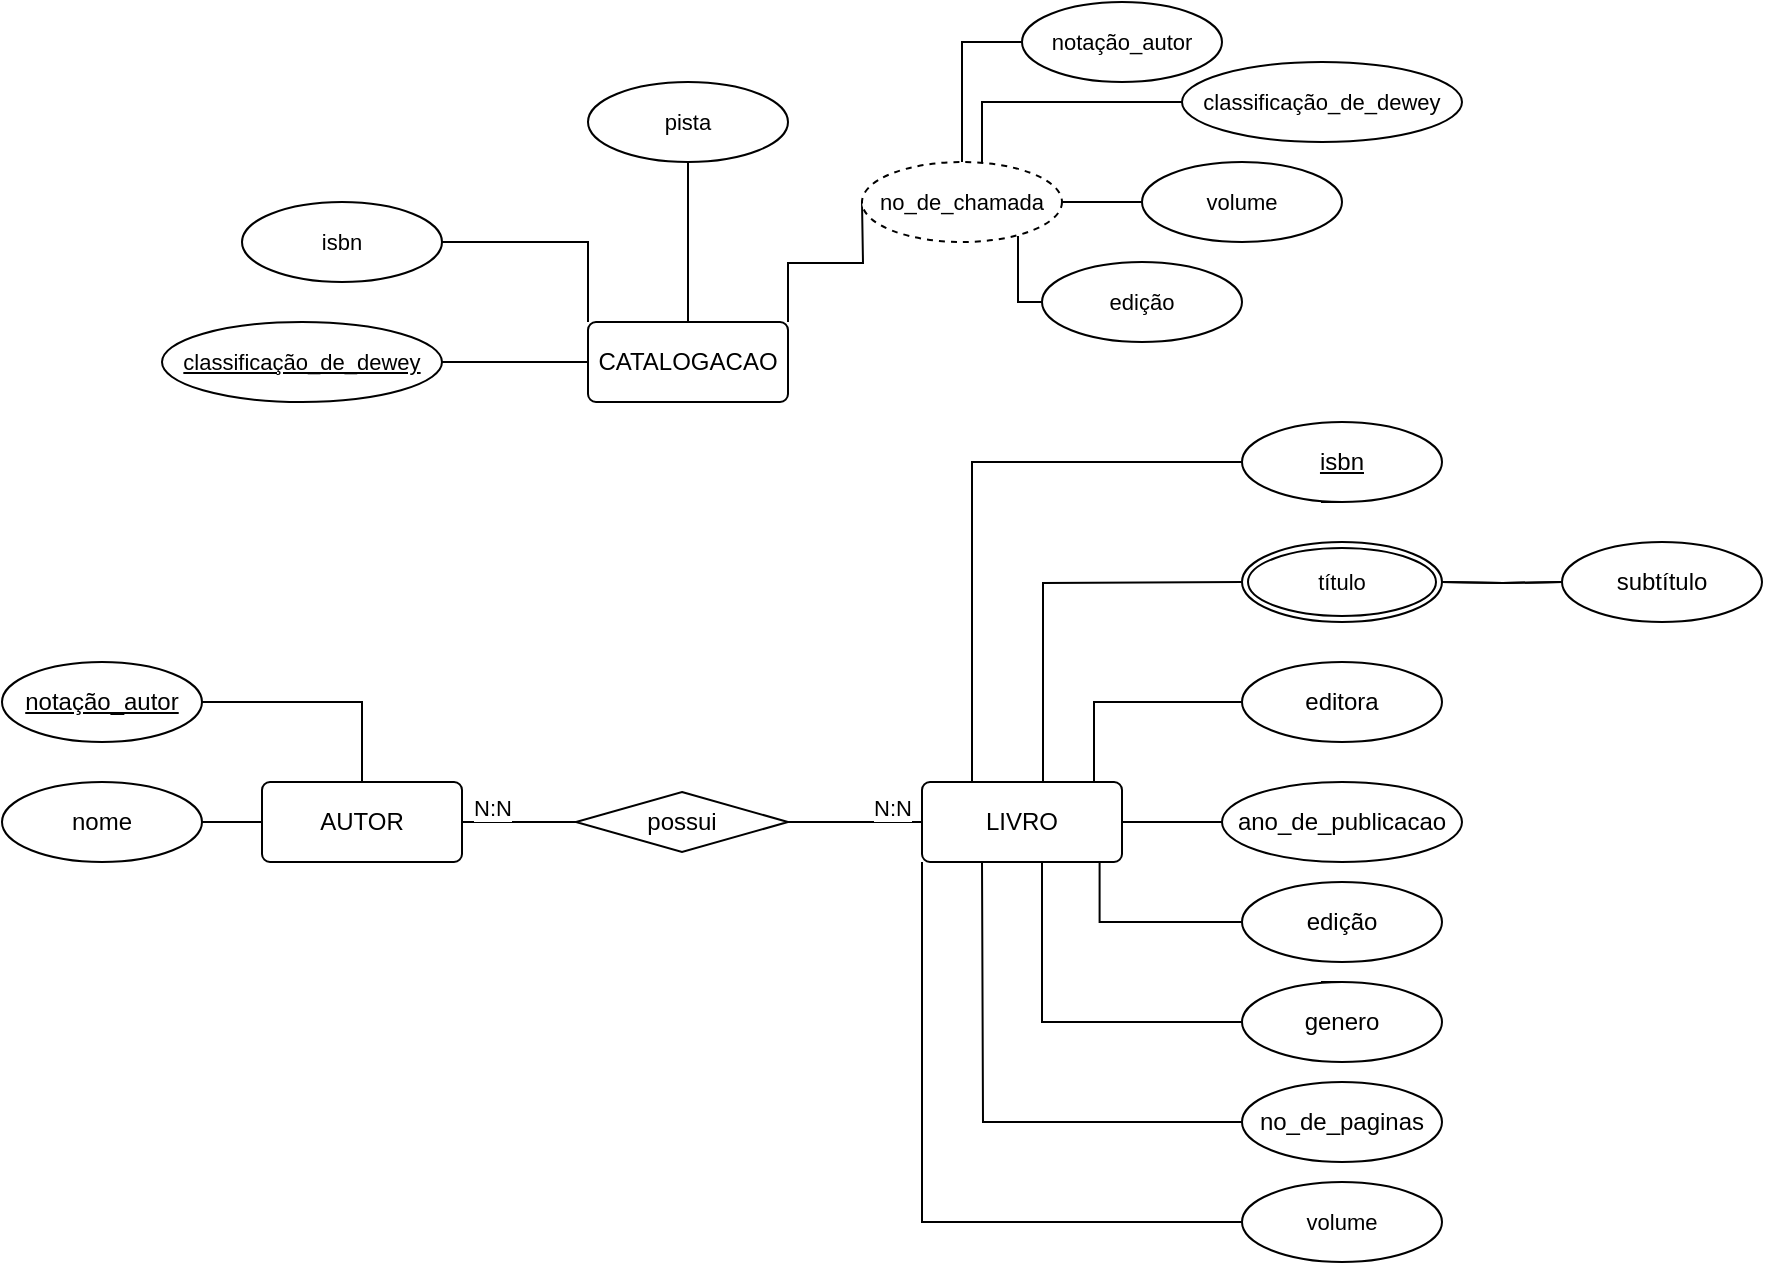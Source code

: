 <mxfile version="26.2.2">
  <diagram name="Página-1" id="CUABwqQ-d0Yb38siOlgN">
    <mxGraphModel dx="1428" dy="2010" grid="1" gridSize="10" guides="1" tooltips="1" connect="1" arrows="1" fold="1" page="1" pageScale="1" pageWidth="827" pageHeight="1169" math="0" shadow="0">
      <root>
        <mxCell id="0" />
        <mxCell id="1" parent="0" />
        <mxCell id="1DjiUxDrEVGoeN44snmC-1" style="edgeStyle=orthogonalEdgeStyle;shape=connector;rounded=0;orthogonalLoop=1;jettySize=auto;html=1;exitX=1;exitY=0.5;exitDx=0;exitDy=0;strokeColor=default;align=center;verticalAlign=middle;fontFamily=Helvetica;fontSize=11;fontColor=default;labelBackgroundColor=default;startFill=0;endArrow=none;" parent="1" source="1DjiUxDrEVGoeN44snmC-2" target="1DjiUxDrEVGoeN44snmC-22" edge="1">
          <mxGeometry relative="1" as="geometry" />
        </mxCell>
        <mxCell id="1DjiUxDrEVGoeN44snmC-2" value="AUTOR" style="rounded=1;arcSize=10;whiteSpace=wrap;html=1;align=center;" parent="1" vertex="1">
          <mxGeometry x="160" y="150" width="100" height="40" as="geometry" />
        </mxCell>
        <mxCell id="1DjiUxDrEVGoeN44snmC-3" style="edgeStyle=orthogonalEdgeStyle;rounded=0;orthogonalLoop=1;jettySize=auto;html=1;exitX=1;exitY=0.5;exitDx=0;exitDy=0;endArrow=none;startFill=0;" parent="1" source="1DjiUxDrEVGoeN44snmC-4" target="1DjiUxDrEVGoeN44snmC-2" edge="1">
          <mxGeometry relative="1" as="geometry" />
        </mxCell>
        <mxCell id="1DjiUxDrEVGoeN44snmC-4" value="nome" style="ellipse;whiteSpace=wrap;html=1;align=center;" parent="1" vertex="1">
          <mxGeometry x="30" y="150" width="100" height="40" as="geometry" />
        </mxCell>
        <mxCell id="1DjiUxDrEVGoeN44snmC-7" style="edgeStyle=orthogonalEdgeStyle;shape=connector;rounded=0;orthogonalLoop=1;jettySize=auto;html=1;exitX=1;exitY=0.5;exitDx=0;exitDy=0;strokeColor=default;align=center;verticalAlign=middle;fontFamily=Helvetica;fontSize=11;fontColor=default;labelBackgroundColor=default;startFill=0;endArrow=none;" parent="1" source="1DjiUxDrEVGoeN44snmC-8" target="1DjiUxDrEVGoeN44snmC-2" edge="1">
          <mxGeometry relative="1" as="geometry" />
        </mxCell>
        <mxCell id="1DjiUxDrEVGoeN44snmC-8" value="notação_autor" style="ellipse;whiteSpace=wrap;html=1;align=center;fontStyle=4;" parent="1" vertex="1">
          <mxGeometry x="30" y="90" width="100" height="40" as="geometry" />
        </mxCell>
        <mxCell id="srS4xKwgPUeACRO9zoYX-31" style="edgeStyle=orthogonalEdgeStyle;shape=connector;rounded=0;orthogonalLoop=1;jettySize=auto;html=1;exitX=0;exitY=1;exitDx=0;exitDy=0;entryX=0;entryY=0.5;entryDx=0;entryDy=0;strokeColor=default;align=center;verticalAlign=middle;fontFamily=Helvetica;fontSize=11;fontColor=default;labelBackgroundColor=default;startFill=0;endArrow=none;" edge="1" parent="1" source="1DjiUxDrEVGoeN44snmC-9" target="srS4xKwgPUeACRO9zoYX-30">
          <mxGeometry relative="1" as="geometry" />
        </mxCell>
        <mxCell id="1DjiUxDrEVGoeN44snmC-9" value="LIVRO" style="rounded=1;arcSize=10;whiteSpace=wrap;html=1;align=center;" parent="1" vertex="1">
          <mxGeometry x="490" y="150" width="100" height="40" as="geometry" />
        </mxCell>
        <mxCell id="1DjiUxDrEVGoeN44snmC-10" style="edgeStyle=orthogonalEdgeStyle;shape=connector;rounded=0;orthogonalLoop=1;jettySize=auto;html=1;exitX=0.5;exitY=1;exitDx=0;exitDy=0;entryX=0.25;entryY=0;entryDx=0;entryDy=0;strokeColor=default;align=center;verticalAlign=middle;fontFamily=Helvetica;fontSize=11;fontColor=default;labelBackgroundColor=default;startFill=0;endArrow=none;" parent="1" source="1DjiUxDrEVGoeN44snmC-11" target="1DjiUxDrEVGoeN44snmC-9" edge="1">
          <mxGeometry relative="1" as="geometry">
            <Array as="points">
              <mxPoint x="690" y="-10" />
              <mxPoint x="515" y="-10" />
            </Array>
          </mxGeometry>
        </mxCell>
        <mxCell id="1DjiUxDrEVGoeN44snmC-11" value="isbn" style="ellipse;whiteSpace=wrap;html=1;align=center;fontStyle=4;" parent="1" vertex="1">
          <mxGeometry x="650" y="-30" width="100" height="40" as="geometry" />
        </mxCell>
        <mxCell id="1DjiUxDrEVGoeN44snmC-12" value="editora" style="ellipse;whiteSpace=wrap;html=1;align=center;" parent="1" vertex="1">
          <mxGeometry x="650" y="90" width="100" height="40" as="geometry" />
        </mxCell>
        <mxCell id="srS4xKwgPUeACRO9zoYX-6" style="edgeStyle=orthogonalEdgeStyle;shape=connector;rounded=0;orthogonalLoop=1;jettySize=auto;html=1;exitX=1;exitY=0.5;exitDx=0;exitDy=0;strokeColor=default;align=center;verticalAlign=middle;fontFamily=Helvetica;fontSize=11;fontColor=default;labelBackgroundColor=default;startFill=0;endArrow=none;" edge="1" parent="1" target="srS4xKwgPUeACRO9zoYX-1">
          <mxGeometry relative="1" as="geometry">
            <mxPoint x="750" y="50" as="sourcePoint" />
          </mxGeometry>
        </mxCell>
        <mxCell id="srS4xKwgPUeACRO9zoYX-8" value="" style="edgeStyle=orthogonalEdgeStyle;shape=connector;rounded=0;orthogonalLoop=1;jettySize=auto;html=1;strokeColor=default;align=center;verticalAlign=middle;fontFamily=Helvetica;fontSize=11;fontColor=default;labelBackgroundColor=default;startFill=0;endArrow=none;" edge="1" parent="1" target="srS4xKwgPUeACRO9zoYX-1">
          <mxGeometry relative="1" as="geometry">
            <mxPoint x="750" y="50" as="sourcePoint" />
          </mxGeometry>
        </mxCell>
        <mxCell id="1DjiUxDrEVGoeN44snmC-14" value="edição" style="ellipse;whiteSpace=wrap;html=1;align=center;" parent="1" vertex="1">
          <mxGeometry x="650" y="200" width="100" height="40" as="geometry" />
        </mxCell>
        <mxCell id="1DjiUxDrEVGoeN44snmC-15" style="edgeStyle=orthogonalEdgeStyle;shape=connector;rounded=0;orthogonalLoop=1;jettySize=auto;html=1;exitX=0;exitY=0.5;exitDx=0;exitDy=0;entryX=1;entryY=0.5;entryDx=0;entryDy=0;strokeColor=default;align=center;verticalAlign=middle;fontFamily=Helvetica;fontSize=11;fontColor=default;labelBackgroundColor=default;startFill=0;endArrow=none;curved=0;" parent="1" source="1DjiUxDrEVGoeN44snmC-16" target="1DjiUxDrEVGoeN44snmC-9" edge="1">
          <mxGeometry relative="1" as="geometry" />
        </mxCell>
        <mxCell id="1DjiUxDrEVGoeN44snmC-16" value="ano_de_publicacao" style="ellipse;whiteSpace=wrap;html=1;align=center;" parent="1" vertex="1">
          <mxGeometry x="640" y="150" width="120" height="40" as="geometry" />
        </mxCell>
        <mxCell id="1DjiUxDrEVGoeN44snmC-17" style="edgeStyle=orthogonalEdgeStyle;shape=connector;rounded=0;orthogonalLoop=1;jettySize=auto;html=1;exitX=0.5;exitY=0;exitDx=0;exitDy=0;strokeColor=default;align=center;verticalAlign=middle;fontFamily=Helvetica;fontSize=11;fontColor=default;labelBackgroundColor=default;startFill=0;endArrow=none;" parent="1" source="1DjiUxDrEVGoeN44snmC-18" target="1DjiUxDrEVGoeN44snmC-9" edge="1">
          <mxGeometry relative="1" as="geometry">
            <Array as="points">
              <mxPoint x="690" y="250" />
              <mxPoint x="690" y="270" />
              <mxPoint x="550" y="270" />
            </Array>
          </mxGeometry>
        </mxCell>
        <mxCell id="1DjiUxDrEVGoeN44snmC-18" value="genero" style="ellipse;whiteSpace=wrap;html=1;align=center;" parent="1" vertex="1">
          <mxGeometry x="650" y="250" width="100" height="40" as="geometry" />
        </mxCell>
        <mxCell id="1DjiUxDrEVGoeN44snmC-19" style="edgeStyle=orthogonalEdgeStyle;shape=connector;rounded=0;orthogonalLoop=1;jettySize=auto;html=1;exitX=0;exitY=0.5;exitDx=0;exitDy=0;strokeColor=default;align=center;verticalAlign=middle;fontFamily=Helvetica;fontSize=11;fontColor=default;labelBackgroundColor=default;startFill=0;endArrow=none;" parent="1" source="1DjiUxDrEVGoeN44snmC-20" edge="1">
          <mxGeometry relative="1" as="geometry">
            <mxPoint x="520" y="190" as="targetPoint" />
          </mxGeometry>
        </mxCell>
        <mxCell id="1DjiUxDrEVGoeN44snmC-20" value="no_de_paginas" style="ellipse;whiteSpace=wrap;html=1;align=center;" parent="1" vertex="1">
          <mxGeometry x="650" y="300" width="100" height="40" as="geometry" />
        </mxCell>
        <mxCell id="1DjiUxDrEVGoeN44snmC-21" style="edgeStyle=orthogonalEdgeStyle;shape=connector;rounded=0;orthogonalLoop=1;jettySize=auto;html=1;exitX=1;exitY=0.5;exitDx=0;exitDy=0;strokeColor=default;align=center;verticalAlign=middle;fontFamily=Helvetica;fontSize=11;fontColor=default;labelBackgroundColor=default;startFill=0;endArrow=none;" parent="1" source="1DjiUxDrEVGoeN44snmC-22" target="1DjiUxDrEVGoeN44snmC-9" edge="1">
          <mxGeometry relative="1" as="geometry" />
        </mxCell>
        <mxCell id="1DjiUxDrEVGoeN44snmC-22" value="possui" style="shape=rhombus;perimeter=rhombusPerimeter;whiteSpace=wrap;html=1;align=center;" parent="1" vertex="1">
          <mxGeometry x="317" y="155" width="106" height="30" as="geometry" />
        </mxCell>
        <mxCell id="1DjiUxDrEVGoeN44snmC-23" value="N:N" style="text;strokeColor=none;fillColor=none;spacingLeft=4;spacingRight=4;overflow=hidden;rotatable=0;points=[[0,0.5],[1,0.5]];portConstraint=eastwest;fontSize=11;whiteSpace=wrap;html=1;fontFamily=Helvetica;fontColor=default;labelBackgroundColor=default;" parent="1" vertex="1">
          <mxGeometry x="260" y="150" width="40" height="30" as="geometry" />
        </mxCell>
        <mxCell id="1DjiUxDrEVGoeN44snmC-24" value="N:N" style="text;strokeColor=none;fillColor=none;spacingLeft=4;spacingRight=4;overflow=hidden;rotatable=0;points=[[0,0.5],[1,0.5]];portConstraint=eastwest;fontSize=11;whiteSpace=wrap;html=1;fontFamily=Helvetica;fontColor=default;labelBackgroundColor=default;" parent="1" vertex="1">
          <mxGeometry x="460" y="150" width="40" height="30" as="geometry" />
        </mxCell>
        <mxCell id="1DjiUxDrEVGoeN44snmC-25" style="edgeStyle=orthogonalEdgeStyle;shape=connector;rounded=0;orthogonalLoop=1;jettySize=auto;html=1;exitX=0;exitY=0.5;exitDx=0;exitDy=0;entryX=0.605;entryY=-0.003;entryDx=0;entryDy=0;entryPerimeter=0;strokeColor=default;align=center;verticalAlign=middle;fontFamily=Helvetica;fontSize=11;fontColor=default;labelBackgroundColor=default;startFill=0;endArrow=none;" parent="1" target="1DjiUxDrEVGoeN44snmC-9" edge="1">
          <mxGeometry relative="1" as="geometry">
            <mxPoint x="650" y="50" as="sourcePoint" />
          </mxGeometry>
        </mxCell>
        <mxCell id="1DjiUxDrEVGoeN44snmC-26" style="edgeStyle=orthogonalEdgeStyle;shape=connector;rounded=0;orthogonalLoop=1;jettySize=auto;html=1;exitX=0;exitY=0.5;exitDx=0;exitDy=0;entryX=0.86;entryY=-0.003;entryDx=0;entryDy=0;entryPerimeter=0;strokeColor=default;align=center;verticalAlign=middle;fontFamily=Helvetica;fontSize=11;fontColor=default;labelBackgroundColor=default;startFill=0;endArrow=none;" parent="1" source="1DjiUxDrEVGoeN44snmC-12" target="1DjiUxDrEVGoeN44snmC-9" edge="1">
          <mxGeometry relative="1" as="geometry" />
        </mxCell>
        <mxCell id="1DjiUxDrEVGoeN44snmC-27" style="edgeStyle=orthogonalEdgeStyle;shape=connector;rounded=0;orthogonalLoop=1;jettySize=auto;html=1;exitX=0;exitY=0.5;exitDx=0;exitDy=0;entryX=0.888;entryY=1.014;entryDx=0;entryDy=0;entryPerimeter=0;strokeColor=default;align=center;verticalAlign=middle;fontFamily=Helvetica;fontSize=11;fontColor=default;labelBackgroundColor=default;startFill=0;endArrow=none;" parent="1" source="1DjiUxDrEVGoeN44snmC-14" target="1DjiUxDrEVGoeN44snmC-9" edge="1">
          <mxGeometry relative="1" as="geometry" />
        </mxCell>
        <mxCell id="srS4xKwgPUeACRO9zoYX-19" style="edgeStyle=orthogonalEdgeStyle;shape=connector;rounded=0;orthogonalLoop=1;jettySize=auto;html=1;exitX=0;exitY=0.5;exitDx=0;exitDy=0;entryX=1;entryY=0.5;entryDx=0;entryDy=0;strokeColor=default;align=center;verticalAlign=middle;fontFamily=Helvetica;fontSize=11;fontColor=default;labelBackgroundColor=default;startFill=0;endArrow=none;" edge="1" parent="1" source="USQjlUiwacShHPwHFv54-1" target="srS4xKwgPUeACRO9zoYX-12">
          <mxGeometry relative="1" as="geometry" />
        </mxCell>
        <mxCell id="srS4xKwgPUeACRO9zoYX-20" style="edgeStyle=orthogonalEdgeStyle;shape=connector;rounded=0;orthogonalLoop=1;jettySize=auto;html=1;exitX=1;exitY=0;exitDx=0;exitDy=0;strokeColor=default;align=center;verticalAlign=middle;fontFamily=Helvetica;fontSize=11;fontColor=default;labelBackgroundColor=default;startFill=0;endArrow=none;entryX=0;entryY=0.5;entryDx=0;entryDy=0;" edge="1" parent="1" source="USQjlUiwacShHPwHFv54-1">
          <mxGeometry relative="1" as="geometry">
            <mxPoint x="460" y="-140" as="targetPoint" />
          </mxGeometry>
        </mxCell>
        <mxCell id="srS4xKwgPUeACRO9zoYX-22" style="edgeStyle=orthogonalEdgeStyle;shape=connector;rounded=0;orthogonalLoop=1;jettySize=auto;html=1;exitX=0;exitY=0;exitDx=0;exitDy=0;entryX=1;entryY=0.5;entryDx=0;entryDy=0;strokeColor=default;align=center;verticalAlign=middle;fontFamily=Helvetica;fontSize=11;fontColor=default;labelBackgroundColor=default;startFill=0;endArrow=none;" edge="1" parent="1" source="USQjlUiwacShHPwHFv54-1" target="srS4xKwgPUeACRO9zoYX-15">
          <mxGeometry relative="1" as="geometry" />
        </mxCell>
        <mxCell id="srS4xKwgPUeACRO9zoYX-33" style="edgeStyle=orthogonalEdgeStyle;shape=connector;rounded=0;orthogonalLoop=1;jettySize=auto;html=1;exitX=0.5;exitY=0;exitDx=0;exitDy=0;entryX=0.5;entryY=1;entryDx=0;entryDy=0;strokeColor=default;align=center;verticalAlign=middle;fontFamily=Helvetica;fontSize=11;fontColor=default;labelBackgroundColor=default;startFill=0;endArrow=none;" edge="1" parent="1" source="USQjlUiwacShHPwHFv54-1" target="srS4xKwgPUeACRO9zoYX-32">
          <mxGeometry relative="1" as="geometry" />
        </mxCell>
        <mxCell id="USQjlUiwacShHPwHFv54-1" value="CATALOGACAO" style="rounded=1;arcSize=10;whiteSpace=wrap;html=1;align=center;" parent="1" vertex="1">
          <mxGeometry x="323" y="-80" width="100" height="40" as="geometry" />
        </mxCell>
        <mxCell id="srS4xKwgPUeACRO9zoYX-1" value="subtítulo" style="ellipse;whiteSpace=wrap;html=1;align=center;" vertex="1" parent="1">
          <mxGeometry x="810" y="30" width="100" height="40" as="geometry" />
        </mxCell>
        <mxCell id="srS4xKwgPUeACRO9zoYX-12" value="classificação_de_dewey" style="ellipse;whiteSpace=wrap;html=1;align=center;fontStyle=4;fontFamily=Helvetica;fontSize=11;fontColor=default;labelBackgroundColor=default;" vertex="1" parent="1">
          <mxGeometry x="110" y="-80" width="140" height="40" as="geometry" />
        </mxCell>
        <mxCell id="srS4xKwgPUeACRO9zoYX-14" value="título" style="ellipse;shape=doubleEllipse;margin=3;whiteSpace=wrap;html=1;align=center;fontFamily=Helvetica;fontSize=11;fontColor=default;labelBackgroundColor=default;" vertex="1" parent="1">
          <mxGeometry x="650" y="30" width="100" height="40" as="geometry" />
        </mxCell>
        <mxCell id="srS4xKwgPUeACRO9zoYX-15" value="isbn" style="ellipse;whiteSpace=wrap;html=1;align=center;fontFamily=Helvetica;fontSize=11;fontColor=default;labelBackgroundColor=default;" vertex="1" parent="1">
          <mxGeometry x="150" y="-140" width="100" height="40" as="geometry" />
        </mxCell>
        <mxCell id="srS4xKwgPUeACRO9zoYX-41" style="edgeStyle=orthogonalEdgeStyle;shape=connector;rounded=0;orthogonalLoop=1;jettySize=auto;html=1;exitX=0;exitY=0.5;exitDx=0;exitDy=0;entryX=0.5;entryY=0;entryDx=0;entryDy=0;strokeColor=default;align=center;verticalAlign=middle;fontFamily=Helvetica;fontSize=11;fontColor=default;labelBackgroundColor=default;startFill=0;endArrow=none;" edge="1" parent="1" source="srS4xKwgPUeACRO9zoYX-28" target="srS4xKwgPUeACRO9zoYX-40">
          <mxGeometry relative="1" as="geometry" />
        </mxCell>
        <mxCell id="srS4xKwgPUeACRO9zoYX-28" value="notação_autor" style="ellipse;whiteSpace=wrap;html=1;align=center;fontFamily=Helvetica;fontSize=11;fontColor=default;labelBackgroundColor=default;" vertex="1" parent="1">
          <mxGeometry x="540" y="-240" width="100" height="40" as="geometry" />
        </mxCell>
        <mxCell id="srS4xKwgPUeACRO9zoYX-30" value="volume" style="ellipse;whiteSpace=wrap;html=1;align=center;fontFamily=Helvetica;fontSize=11;fontColor=default;labelBackgroundColor=default;" vertex="1" parent="1">
          <mxGeometry x="650" y="350" width="100" height="40" as="geometry" />
        </mxCell>
        <mxCell id="srS4xKwgPUeACRO9zoYX-32" value="pista" style="ellipse;whiteSpace=wrap;html=1;align=center;fontFamily=Helvetica;fontSize=11;fontColor=default;labelBackgroundColor=default;" vertex="1" parent="1">
          <mxGeometry x="323" y="-200" width="100" height="40" as="geometry" />
        </mxCell>
        <mxCell id="srS4xKwgPUeACRO9zoYX-34" value="classificação_de_dewey" style="ellipse;whiteSpace=wrap;html=1;align=center;fontFamily=Helvetica;fontSize=11;fontColor=default;labelBackgroundColor=default;" vertex="1" parent="1">
          <mxGeometry x="620" y="-210" width="140" height="40" as="geometry" />
        </mxCell>
        <mxCell id="srS4xKwgPUeACRO9zoYX-43" style="edgeStyle=orthogonalEdgeStyle;shape=connector;rounded=0;orthogonalLoop=1;jettySize=auto;html=1;exitX=0;exitY=0.5;exitDx=0;exitDy=0;entryX=1;entryY=0.5;entryDx=0;entryDy=0;strokeColor=default;align=center;verticalAlign=middle;fontFamily=Helvetica;fontSize=11;fontColor=default;labelBackgroundColor=default;startFill=0;endArrow=none;" edge="1" parent="1" source="srS4xKwgPUeACRO9zoYX-36" target="srS4xKwgPUeACRO9zoYX-40">
          <mxGeometry relative="1" as="geometry" />
        </mxCell>
        <mxCell id="srS4xKwgPUeACRO9zoYX-36" value="volume" style="ellipse;whiteSpace=wrap;html=1;align=center;fontFamily=Helvetica;fontSize=11;fontColor=default;labelBackgroundColor=default;" vertex="1" parent="1">
          <mxGeometry x="600" y="-160" width="100" height="40" as="geometry" />
        </mxCell>
        <mxCell id="srS4xKwgPUeACRO9zoYX-38" value="edição" style="ellipse;whiteSpace=wrap;html=1;align=center;fontFamily=Helvetica;fontSize=11;fontColor=default;labelBackgroundColor=default;" vertex="1" parent="1">
          <mxGeometry x="550" y="-110" width="100" height="40" as="geometry" />
        </mxCell>
        <mxCell id="srS4xKwgPUeACRO9zoYX-40" value="no_de_chamada" style="ellipse;whiteSpace=wrap;html=1;align=center;dashed=1;fontFamily=Helvetica;fontSize=11;fontColor=default;labelBackgroundColor=default;" vertex="1" parent="1">
          <mxGeometry x="460" y="-160" width="100" height="40" as="geometry" />
        </mxCell>
        <mxCell id="srS4xKwgPUeACRO9zoYX-42" style="edgeStyle=orthogonalEdgeStyle;shape=connector;rounded=0;orthogonalLoop=1;jettySize=auto;html=1;exitX=0;exitY=0.5;exitDx=0;exitDy=0;entryX=0.6;entryY=0;entryDx=0;entryDy=0;entryPerimeter=0;strokeColor=default;align=center;verticalAlign=middle;fontFamily=Helvetica;fontSize=11;fontColor=default;labelBackgroundColor=default;startFill=0;endArrow=none;" edge="1" parent="1" source="srS4xKwgPUeACRO9zoYX-34" target="srS4xKwgPUeACRO9zoYX-40">
          <mxGeometry relative="1" as="geometry" />
        </mxCell>
        <mxCell id="srS4xKwgPUeACRO9zoYX-44" style="edgeStyle=orthogonalEdgeStyle;shape=connector;rounded=0;orthogonalLoop=1;jettySize=auto;html=1;exitX=0;exitY=0.5;exitDx=0;exitDy=0;entryX=0.78;entryY=0.925;entryDx=0;entryDy=0;entryPerimeter=0;strokeColor=default;align=center;verticalAlign=middle;fontFamily=Helvetica;fontSize=11;fontColor=default;labelBackgroundColor=default;startFill=0;endArrow=none;" edge="1" parent="1" source="srS4xKwgPUeACRO9zoYX-38" target="srS4xKwgPUeACRO9zoYX-40">
          <mxGeometry relative="1" as="geometry" />
        </mxCell>
      </root>
    </mxGraphModel>
  </diagram>
</mxfile>
